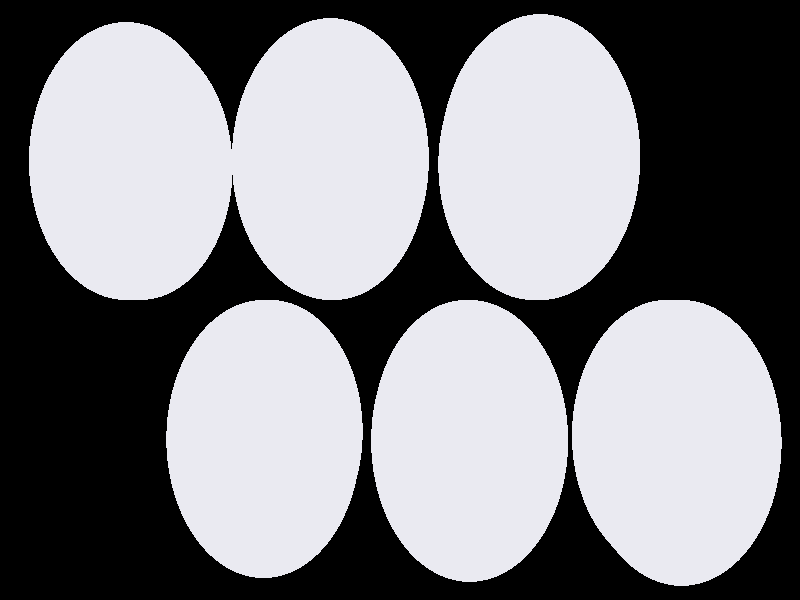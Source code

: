 #include "colors.inc"
#include "finish.inc"

global_settings {assumed_gamma 1 max_trace_level 6}
background {color White transmit 1.0}
camera {perspective
  right -9.29*x up 4.87*y
  direction 100.00*z
  location <0,0,100.00> look_at <0,0,0>}


light_source {<  2.00,   3.00,  40.00> color White
  area_light <0.70, 0, 0>, <0, 0.70, 0>, 3, 3
  adaptive 1 jitter}
// no fog
#declare simple = finish {phong 0.7}
#declare pale = finish {ambient 0.5 diffuse 0.85 roughness 0.001 specular 0.200 }
#declare intermediate = finish {ambient 0.3 diffuse 0.6 specular 0.1 roughness 0.04}
#declare vmd = finish {ambient 0.0 diffuse 0.65 phong 0.1 phong_size 40.0 specular 0.5 }
#declare jmol = finish {ambient 0.2 diffuse 0.6 specular 1 roughness 0.001 metallic}
#declare ase2 = finish {ambient 0.05 brilliance 3 diffuse 0.6 metallic specular 0.7 roughness 0.04 reflection 0.15}
#declare ase3 = finish {ambient 0.15 brilliance 2 diffuse 0.6 metallic specular 1.0 roughness 0.001 reflection 0.0}
#declare glass = finish {ambient 0.05 diffuse 0.3 specular 1.0 roughness 0.001}
#declare glass2 = finish {ambient 0.01 diffuse 0.3 specular 1.0 reflection 0.25 roughness 0.001}
#declare Rcell = 0.050;
#declare Rbond = 0.100;

#macro atom(LOC, R, COL, TRANS, FIN)
  sphere{LOC, R texture{pigment{color COL transmit TRANS} finish{FIN}}}
#end
#macro constrain(LOC, R, COL, TRANS FIN)
union{torus{R, Rcell rotate 45*z texture{pigment{color COL transmit TRANS} finish{FIN}}}
     torus{R, Rcell rotate -45*z texture{pigment{color COL transmit TRANS} finish{FIN}}}
     translate LOC}
#end

// no cell vertices
atom(< -1.63,  -1.16,  -8.49>, 1.16, rgb <0.82, 0.82, 0.88>, 0.0, ase3) // #0
atom(< -1.63,  -1.16,  -5.66>, 1.16, rgb <0.82, 0.82, 0.88>, 0.0, ase3) // #1
atom(< -1.63,  -1.16,  -2.83>, 1.16, rgb <0.82, 0.82, 0.88>, 0.0, ase3) // #2
atom(<  0.82,  -1.16,  -7.07>, 1.16, rgb <0.82, 0.82, 0.88>, 0.0, ase3) // #3
atom(<  0.82,  -1.16,  -4.24>, 1.16, rgb <0.82, 0.82, 0.88>, 0.0, ase3) // #4
atom(<  0.82,  -1.16,  -1.41>, 1.16, rgb <0.82, 0.82, 0.88>, 0.0, ase3) // #5
atom(<  3.27,  -1.16,  -5.66>, 1.16, rgb <0.82, 0.82, 0.88>, 0.0, ase3) // #6
atom(<  3.27,  -1.16,  -2.83>, 1.16, rgb <0.82, 0.82, 0.88>, 0.0, ase3) // #7
atom(<  3.27,  -1.16,  -0.00>, 1.16, rgb <0.82, 0.82, 0.88>, 0.0, ase3) // #8
atom(< -3.27,   1.16,  -8.49>, 1.16, rgb <0.82, 0.82, 0.88>, 0.0, ase3) // #9
atom(< -3.27,   1.16,  -5.66>, 1.16, rgb <0.82, 0.82, 0.88>, 0.0, ase3) // #10
atom(< -3.27,   1.16,  -2.83>, 1.16, rgb <0.82, 0.82, 0.88>, 0.0, ase3) // #11
atom(< -0.82,   1.16,  -7.07>, 1.16, rgb <0.82, 0.82, 0.88>, 0.0, ase3) // #12
atom(< -0.82,   1.16,  -4.24>, 1.16, rgb <0.82, 0.82, 0.88>, 0.0, ase3) // #13
atom(< -0.82,   1.16,  -1.41>, 1.16, rgb <0.82, 0.82, 0.88>, 0.0, ase3) // #14
atom(<  1.63,   1.16,  -5.66>, 1.16, rgb <0.82, 0.82, 0.88>, 0.0, ase3) // #15
atom(<  1.63,   1.16,  -2.83>, 1.16, rgb <0.82, 0.82, 0.88>, 0.0, ase3) // #16
atom(<  1.63,   1.16,   0.00>, 1.16, rgb <0.82, 0.82, 0.88>, 0.0, ase3) // #17

// no constraints
